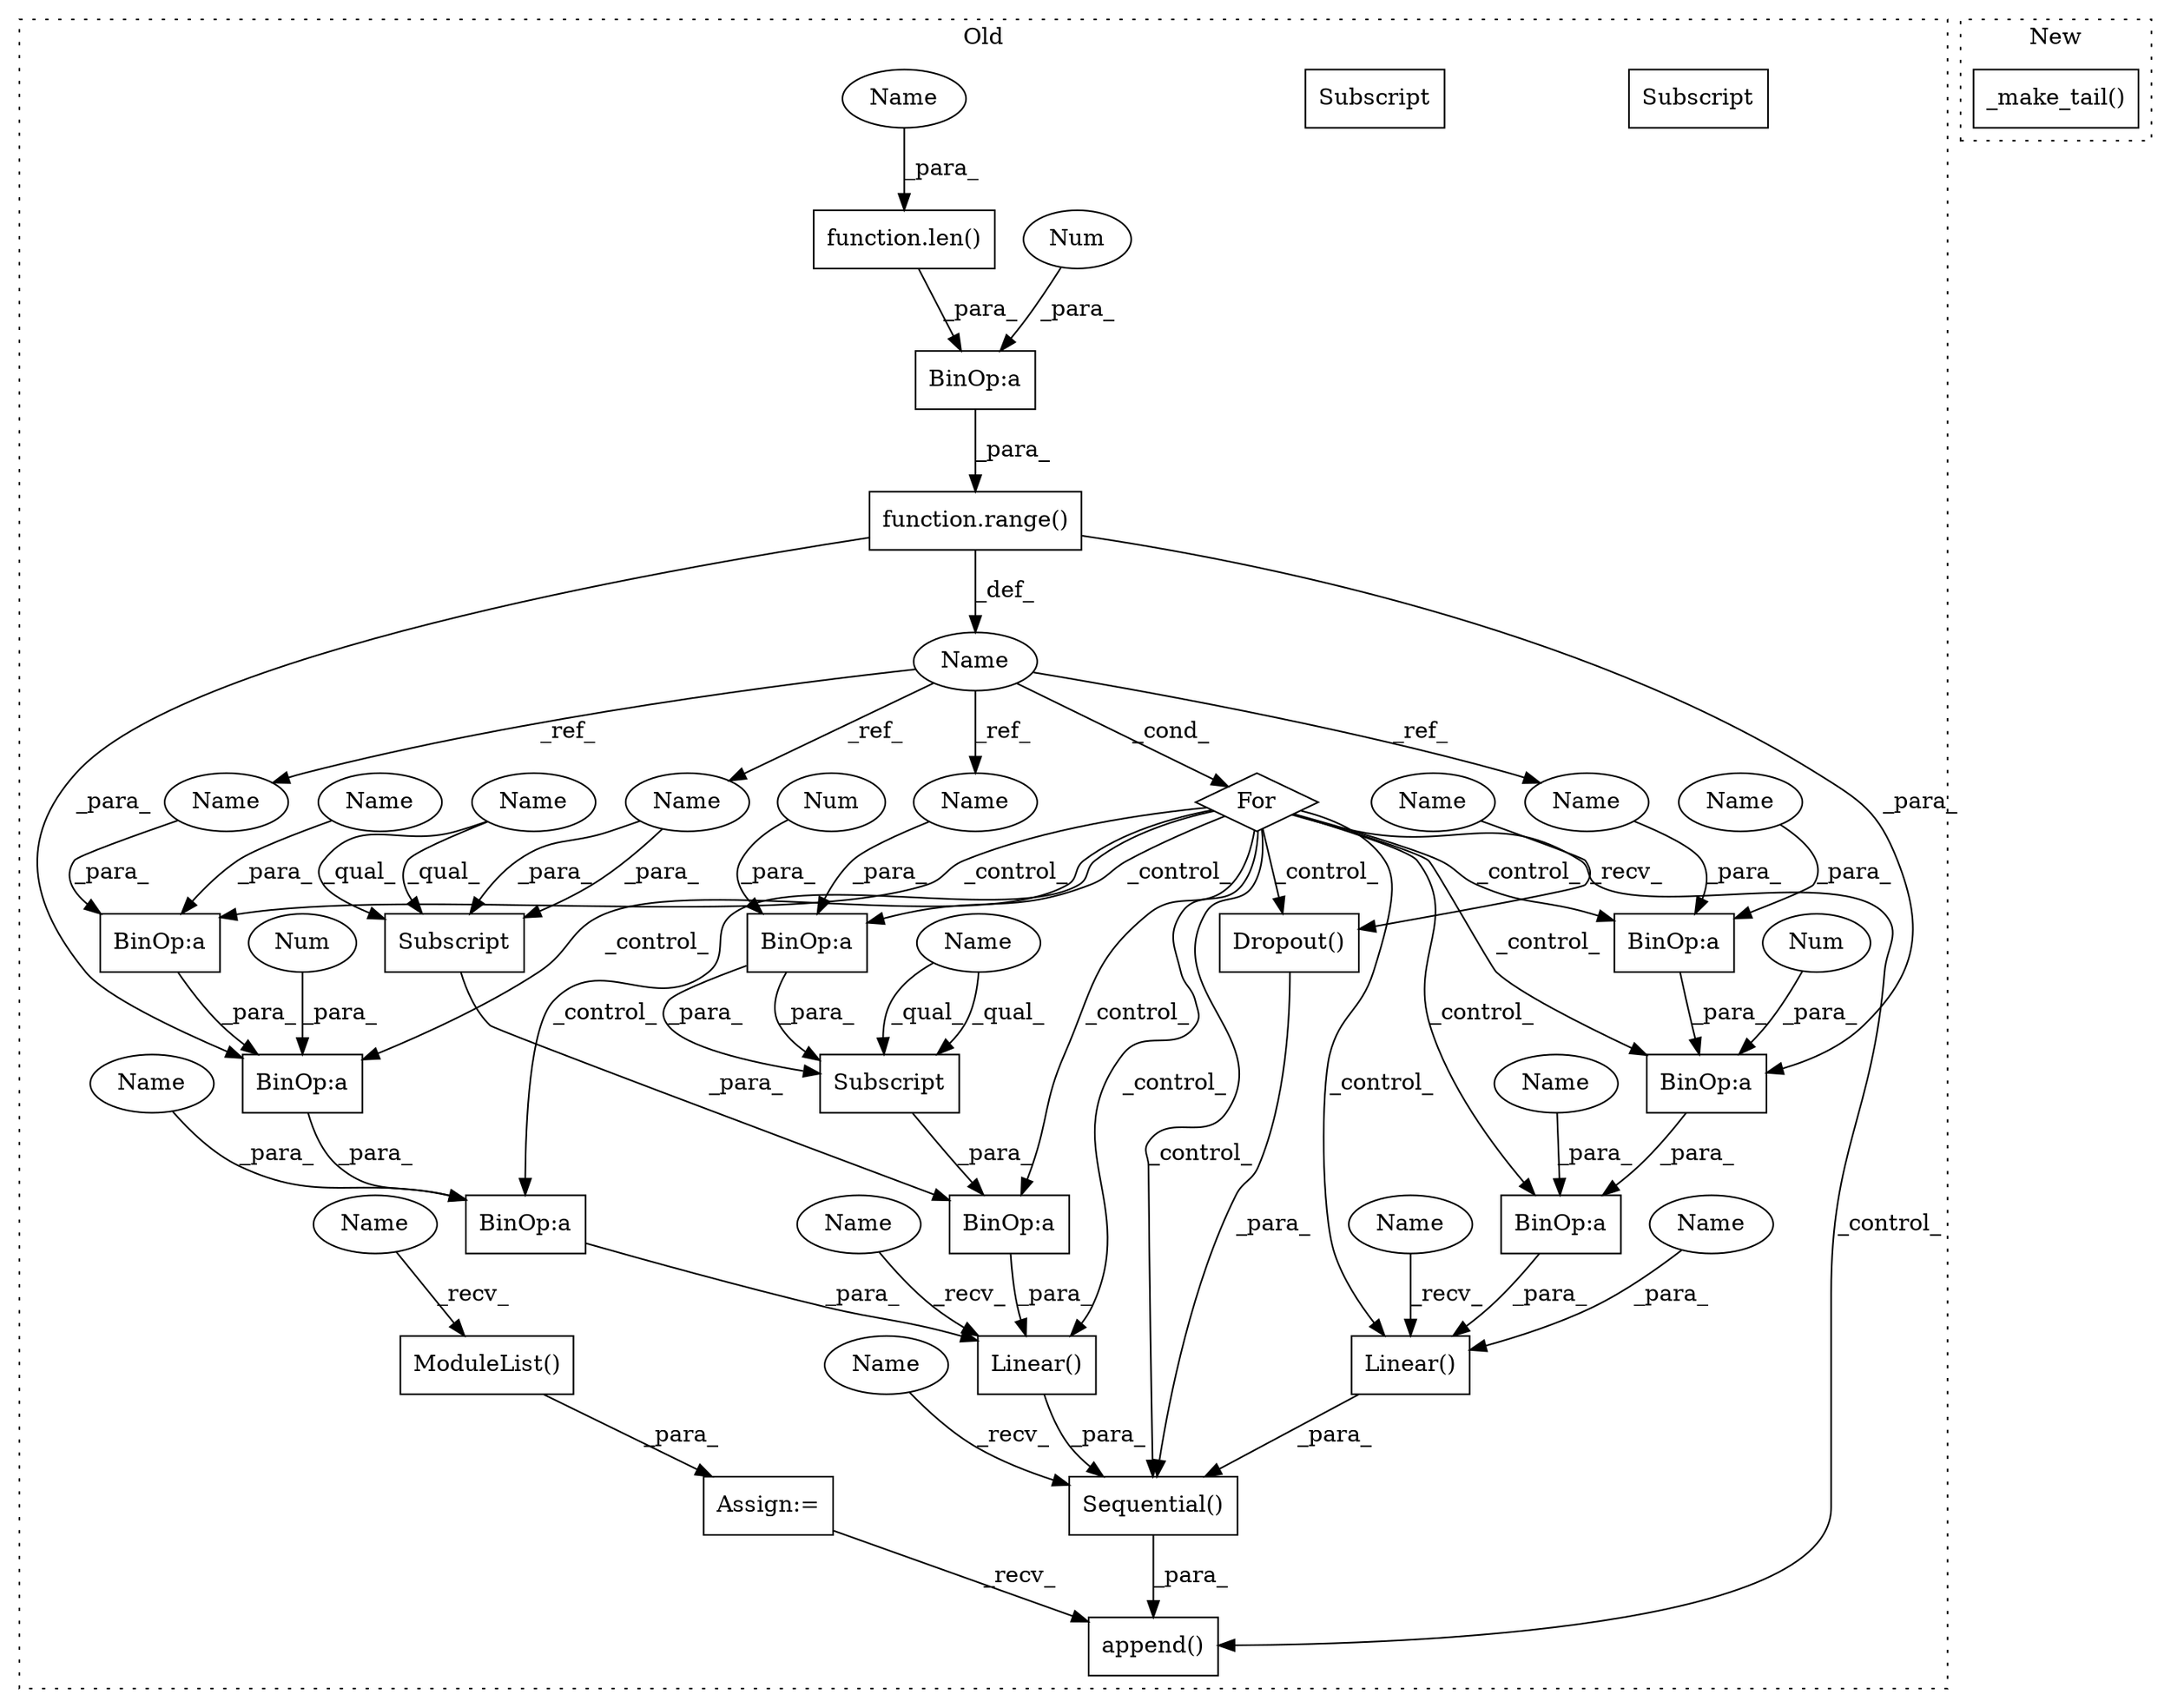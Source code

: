 digraph G {
subgraph cluster0 {
1 [label="Subscript" a="63" s="1587,0" l="9,0" shape="box"];
3 [label="Subscript" a="63" s="1571,0" l="13,0" shape="box"];
4 [label="BinOp:a" a="82" s="1584" l="3" shape="box"];
5 [label="BinOp:a" a="82" s="1304" l="3" shape="box"];
6 [label="BinOp:a" a="82" s="1579" l="3" shape="box"];
7 [label="Sequential()" a="75" s="1357,1609" l="35,18" shape="box"];
8 [label="Dropout()" a="75" s="1483,1501" l="11,1" shape="box"];
9 [label="BinOp:a" a="82" s="1433" l="3" shape="box"];
10 [label="BinOp:a" a="82" s="1554" l="3" shape="box"];
11 [label="BinOp:a" a="82" s="1543" l="4" shape="box"];
12 [label="BinOp:a" a="82" s="1422" l="4" shape="box"];
13 [label="BinOp:a" a="82" s="1427" l="4" shape="box"];
14 [label="BinOp:a" a="82" s="1548" l="4" shape="box"];
15 [label="function.range()" a="75" s="1287,1308" l="6,1" shape="box"];
16 [label="append()" a="75" s="1323,1627" l="34,14" shape="box"];
17 [label="Name" a="87" s="1282" l="1" shape="ellipse"];
18 [label="ModuleList()" a="75" s="1208" l="15" shape="box"];
19 [label="For" a="107" s="1278,1309" l="4,14" shape="diamond"];
20 [label="Num" a="76" s="1582" l="1" shape="ellipse"];
21 [label="Num" a="76" s="1307" l="1" shape="ellipse"];
22 [label="Num" a="76" s="1426" l="1" shape="ellipse"];
23 [label="Num" a="76" s="1547" l="1" shape="ellipse"];
24 [label="Assign:=" a="68" s="1205" l="3" shape="box"];
25 [label="Linear()" a="75" s="1392,1448" l="10,13" shape="box"];
26 [label="function.len()" a="75" s="1293,1303" l="4,1" shape="box"];
27 [label="Linear()" a="75" s="1524,1596" l="10,13" shape="box"];
28 [label="Name" a="87" s="1578" l="1" shape="ellipse"];
29 [label="Name" a="87" s="1553" l="1" shape="ellipse"];
30 [label="Name" a="87" s="1594" l="1" shape="ellipse"];
31 [label="Name" a="87" s="1432" l="1" shape="ellipse"];
32 [label="Subscript" a="63" s="1587,0" l="9,0" shape="box"];
33 [label="Name" a="87" s="1587" l="6" shape="ellipse"];
34 [label="Subscript" a="63" s="1571,0" l="13,0" shape="box"];
35 [label="Name" a="87" s="1571" l="6" shape="ellipse"];
36 [label="Name" a="87" s="1297" l="6" shape="ellipse"];
37 [label="Name" a="87" s="1557" l="11" shape="ellipse"];
38 [label="Name" a="87" s="1436" l="11" shape="ellipse"];
39 [label="Name" a="87" s="1483" l="2" shape="ellipse"];
40 [label="Name" a="87" s="1357" l="2" shape="ellipse"];
41 [label="Name" a="87" s="1524" l="2" shape="ellipse"];
42 [label="Name" a="87" s="1392" l="2" shape="ellipse"];
43 [label="Name" a="87" s="1208" l="2" shape="ellipse"];
44 [label="Name" a="87" s="1402" l="9" shape="ellipse"];
45 [label="Name" a="87" s="1534" l="9" shape="ellipse"];
46 [label="Name" a="87" s="1413" l="9" shape="ellipse"];
label = "Old";
style="dotted";
}
subgraph cluster1 {
2 [label="_make_tail()" a="75" s="1214,1234" l="16,1" shape="box"];
label = "New";
style="dotted";
}
4 -> 27 [label="_para_"];
5 -> 15 [label="_para_"];
6 -> 34 [label="_para_"];
6 -> 34 [label="_para_"];
7 -> 16 [label="_para_"];
8 -> 7 [label="_para_"];
9 -> 13 [label="_para_"];
10 -> 14 [label="_para_"];
11 -> 27 [label="_para_"];
12 -> 25 [label="_para_"];
13 -> 12 [label="_para_"];
14 -> 11 [label="_para_"];
15 -> 14 [label="_para_"];
15 -> 13 [label="_para_"];
15 -> 17 [label="_def_"];
17 -> 31 [label="_ref_"];
17 -> 29 [label="_ref_"];
17 -> 19 [label="_cond_"];
17 -> 28 [label="_ref_"];
17 -> 30 [label="_ref_"];
18 -> 24 [label="_para_"];
19 -> 6 [label="_control_"];
19 -> 10 [label="_control_"];
19 -> 7 [label="_control_"];
19 -> 14 [label="_control_"];
19 -> 4 [label="_control_"];
19 -> 12 [label="_control_"];
19 -> 25 [label="_control_"];
19 -> 11 [label="_control_"];
19 -> 9 [label="_control_"];
19 -> 27 [label="_control_"];
19 -> 13 [label="_control_"];
19 -> 16 [label="_control_"];
19 -> 8 [label="_control_"];
20 -> 6 [label="_para_"];
21 -> 5 [label="_para_"];
22 -> 13 [label="_para_"];
23 -> 14 [label="_para_"];
24 -> 16 [label="_recv_"];
25 -> 7 [label="_para_"];
26 -> 5 [label="_para_"];
27 -> 7 [label="_para_"];
28 -> 6 [label="_para_"];
29 -> 10 [label="_para_"];
30 -> 32 [label="_para_"];
30 -> 32 [label="_para_"];
31 -> 9 [label="_para_"];
32 -> 4 [label="_para_"];
33 -> 32 [label="_qual_"];
33 -> 32 [label="_qual_"];
34 -> 4 [label="_para_"];
35 -> 34 [label="_qual_"];
35 -> 34 [label="_qual_"];
36 -> 26 [label="_para_"];
37 -> 10 [label="_para_"];
38 -> 9 [label="_para_"];
39 -> 8 [label="_recv_"];
40 -> 7 [label="_recv_"];
41 -> 27 [label="_recv_"];
42 -> 25 [label="_recv_"];
43 -> 18 [label="_recv_"];
44 -> 25 [label="_para_"];
45 -> 11 [label="_para_"];
46 -> 12 [label="_para_"];
}